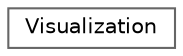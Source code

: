 digraph "Graphe hiérarchique des classes"
{
 // LATEX_PDF_SIZE
  bgcolor="transparent";
  edge [fontname=Helvetica,fontsize=10,labelfontname=Helvetica,labelfontsize=10];
  node [fontname=Helvetica,fontsize=10,shape=box,height=0.2,width=0.4];
  rankdir="LR";
  Node0 [id="Node000000",label="Visualization",height=0.2,width=0.4,color="grey40", fillcolor="white", style="filled",URL="$classVisualization.html",tooltip="Visualization utilities for neural network analysis."];
}

